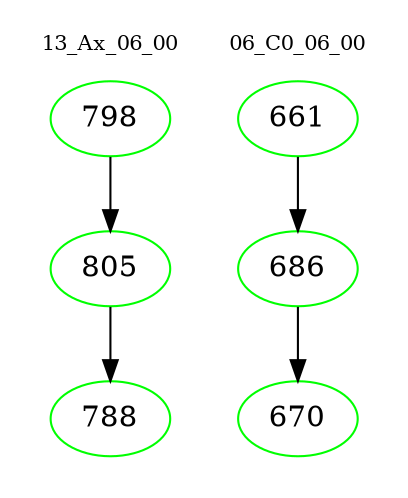 digraph{
subgraph cluster_0 {
color = white
label = "13_Ax_06_00";
fontsize=10;
T0_798 [label="798", color="green"]
T0_798 -> T0_805 [color="black"]
T0_805 [label="805", color="green"]
T0_805 -> T0_788 [color="black"]
T0_788 [label="788", color="green"]
}
subgraph cluster_1 {
color = white
label = "06_C0_06_00";
fontsize=10;
T1_661 [label="661", color="green"]
T1_661 -> T1_686 [color="black"]
T1_686 [label="686", color="green"]
T1_686 -> T1_670 [color="black"]
T1_670 [label="670", color="green"]
}
}
